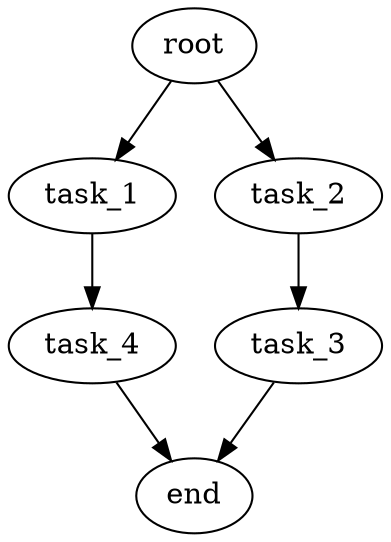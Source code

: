 digraph G {
  root [size="1.000000e+00"];
  task_1 [size="2.129140e+01"];
  task_2 [size="1.540917e+01"];
  task_3 [size="7.874991e+00"];
  task_4 [size="5.117865e+01"];
  end [size="1.000000e+00"];

  root -> task_1 [size="1.000000e-12"];
  root -> task_2 [size="1.000000e-12"];
  task_1 -> task_4 [size="6.653225e+01"];
  task_2 -> task_3 [size="1.023749e+01"];
  task_3 -> end [size="1.000000e-12"];
  task_4 -> end [size="1.000000e-12"];
}
